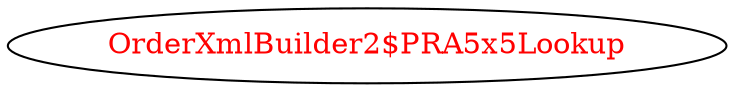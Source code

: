 digraph dependencyGraph {
 concentrate=true;
 ranksep="2.0";
 rankdir="LR"; 
 splines="ortho";
"OrderXmlBuilder2$PRA5x5Lookup" [fontcolor="red"];
}